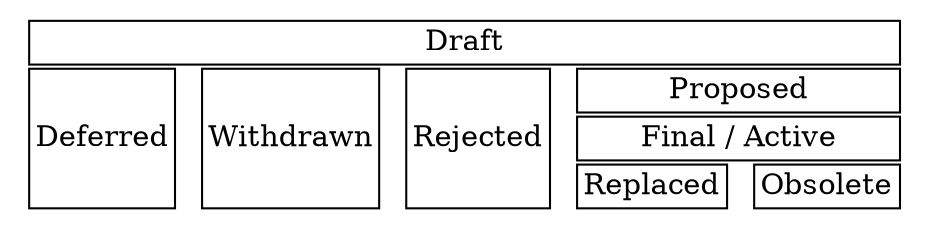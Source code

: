 /* dot proccess.gv -Tpng -o process.png */
graph {
  bgcolor = transparent;

  Single [style = filled, fillcolor = white, shape = none,
    label = <
      <table border="0">
        <tr>
          <td border="1" colspan="9">Draft</td>
        </tr>
        <tr>
          <td border="1" rowspan="3">Deferred</td>
          <td rowspan="3" style="invis">&nbsp;</td>
          <td border="1" rowspan="3">Withdrawn</td>
          <td rowspan="3" style="invis">&nbsp;</td>
          <td border="1" rowspan="3">Rejected</td>
          <td rowspan="3" style="invis">&nbsp;</td>
          <td border="1" colspan="3">Proposed</td>
        </tr>
        <tr>
          <td border="1" colspan="3">Final / Active</td>
        </tr>
        <tr>
          <td border="1">Replaced</td>
          <td style="invis">&nbsp;</td>
          <td border="1">Obsolete</td>
        </tr>
      </table>
    >
  ];
}
